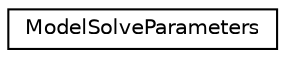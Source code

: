 digraph "Graphical Class Hierarchy"
{
 // LATEX_PDF_SIZE
  edge [fontname="Helvetica",fontsize="10",labelfontname="Helvetica",labelfontsize="10"];
  node [fontname="Helvetica",fontsize="10",shape=record];
  rankdir="LR";
  Node0 [label="ModelSolveParameters",height=0.2,width=0.4,color="black", fillcolor="white", style="filled",URL="$structoperations__research_1_1math__opt_1_1_model_solve_parameters.html",tooltip=" "];
}
